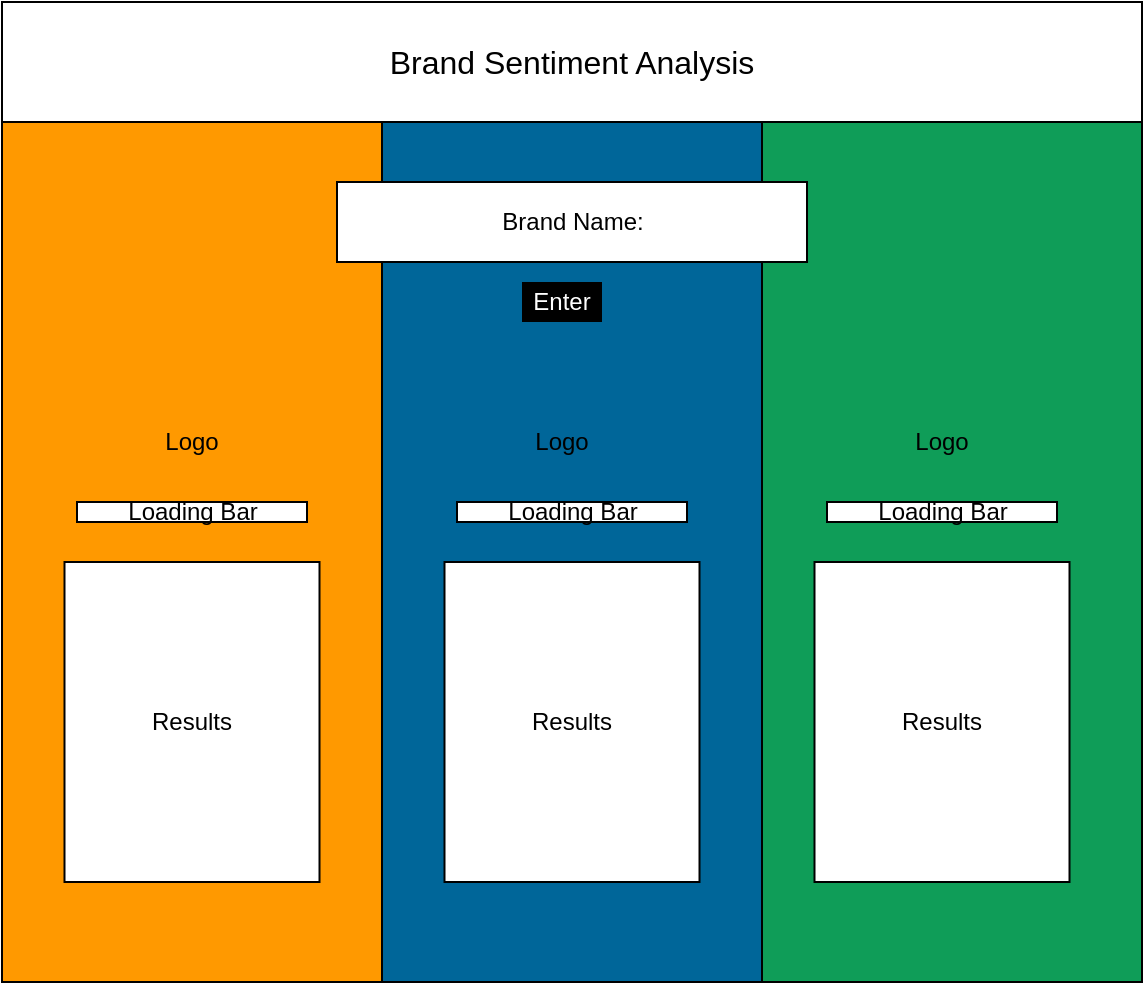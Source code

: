 <mxfile version="12.6.4" type="device"><diagram id="s5q9v9rWEvh2IybtkR_8" name="Page-1"><mxGraphModel dx="761" dy="433" grid="1" gridSize="10" guides="1" tooltips="1" connect="1" arrows="1" fold="1" page="1" pageScale="1" pageWidth="850" pageHeight="1100" math="0" shadow="0"><root><mxCell id="0"/><mxCell id="1" parent="0"/><mxCell id="xoDylthNQyNoPuJ9fjv7-9" value="" style="rounded=0;whiteSpace=wrap;html=1;fillColor=#0F9D58;" vertex="1" parent="1"><mxGeometry x="520" y="120" width="190" height="430" as="geometry"/></mxCell><mxCell id="xoDylthNQyNoPuJ9fjv7-10" value="" style="rounded=0;whiteSpace=wrap;html=1;fillColor=#006699;" vertex="1" parent="1"><mxGeometry x="330" y="120" width="190" height="430" as="geometry"/></mxCell><mxCell id="xoDylthNQyNoPuJ9fjv7-11" value="" style="rounded=0;whiteSpace=wrap;html=1;fillColor=#FF9900;" vertex="1" parent="1"><mxGeometry x="140" y="120" width="190" height="430" as="geometry"/></mxCell><mxCell id="xoDylthNQyNoPuJ9fjv7-12" value="&lt;span style=&quot;font-size: 16px&quot;&gt;Brand Sentiment Analysis&lt;/span&gt;" style="rounded=0;whiteSpace=wrap;html=1;fillColor=#FFFFFF;" vertex="1" parent="1"><mxGeometry x="140" y="60" width="570" height="60" as="geometry"/></mxCell><mxCell id="xoDylthNQyNoPuJ9fjv7-13" value="Brand Name:" style="rounded=0;whiteSpace=wrap;html=1;fillColor=#FFFFFF;" vertex="1" parent="1"><mxGeometry x="307.5" y="150" width="235" height="40" as="geometry"/></mxCell><mxCell id="xoDylthNQyNoPuJ9fjv7-14" value="&lt;font color=&quot;#ffffff&quot;&gt;Enter&lt;/font&gt;" style="text;html=1;strokeColor=none;fillColor=#000000;align=center;verticalAlign=middle;whiteSpace=wrap;rounded=0;" vertex="1" parent="1"><mxGeometry x="400" y="200" width="40" height="20" as="geometry"/></mxCell><mxCell id="xoDylthNQyNoPuJ9fjv7-15" value="Logo" style="text;html=1;strokeColor=none;fillColor=none;align=center;verticalAlign=middle;whiteSpace=wrap;rounded=0;" vertex="1" parent="1"><mxGeometry x="215" y="270" width="40" height="20" as="geometry"/></mxCell><mxCell id="xoDylthNQyNoPuJ9fjv7-16" value="Logo" style="text;html=1;strokeColor=none;fillColor=none;align=center;verticalAlign=middle;whiteSpace=wrap;rounded=0;" vertex="1" parent="1"><mxGeometry x="400" y="270" width="40" height="20" as="geometry"/></mxCell><mxCell id="xoDylthNQyNoPuJ9fjv7-17" value="Logo" style="text;html=1;strokeColor=none;fillColor=none;align=center;verticalAlign=middle;whiteSpace=wrap;rounded=0;" vertex="1" parent="1"><mxGeometry x="590" y="270" width="40" height="20" as="geometry"/></mxCell><mxCell id="xoDylthNQyNoPuJ9fjv7-18" value="Loading Bar" style="rounded=0;whiteSpace=wrap;html=1;fillColor=#FFFFFF;" vertex="1" parent="1"><mxGeometry x="177.5" y="310" width="115" height="10" as="geometry"/></mxCell><mxCell id="xoDylthNQyNoPuJ9fjv7-19" value="Loading Bar" style="rounded=0;whiteSpace=wrap;html=1;fillColor=#FFFFFF;" vertex="1" parent="1"><mxGeometry x="367.5" y="310" width="115" height="10" as="geometry"/></mxCell><mxCell id="xoDylthNQyNoPuJ9fjv7-20" value="Loading Bar" style="rounded=0;whiteSpace=wrap;html=1;fillColor=#FFFFFF;" vertex="1" parent="1"><mxGeometry x="552.5" y="310" width="115" height="10" as="geometry"/></mxCell><mxCell id="xoDylthNQyNoPuJ9fjv7-22" value="Results" style="rounded=0;whiteSpace=wrap;html=1;fillColor=#FFFFFF;" vertex="1" parent="1"><mxGeometry x="171.25" y="340" width="127.5" height="160" as="geometry"/></mxCell><mxCell id="xoDylthNQyNoPuJ9fjv7-23" value="Results" style="rounded=0;whiteSpace=wrap;html=1;fillColor=#FFFFFF;" vertex="1" parent="1"><mxGeometry x="361.25" y="340" width="127.5" height="160" as="geometry"/></mxCell><mxCell id="xoDylthNQyNoPuJ9fjv7-24" value="Results" style="rounded=0;whiteSpace=wrap;html=1;fillColor=#FFFFFF;" vertex="1" parent="1"><mxGeometry x="546.25" y="340" width="127.5" height="160" as="geometry"/></mxCell></root></mxGraphModel></diagram></mxfile>